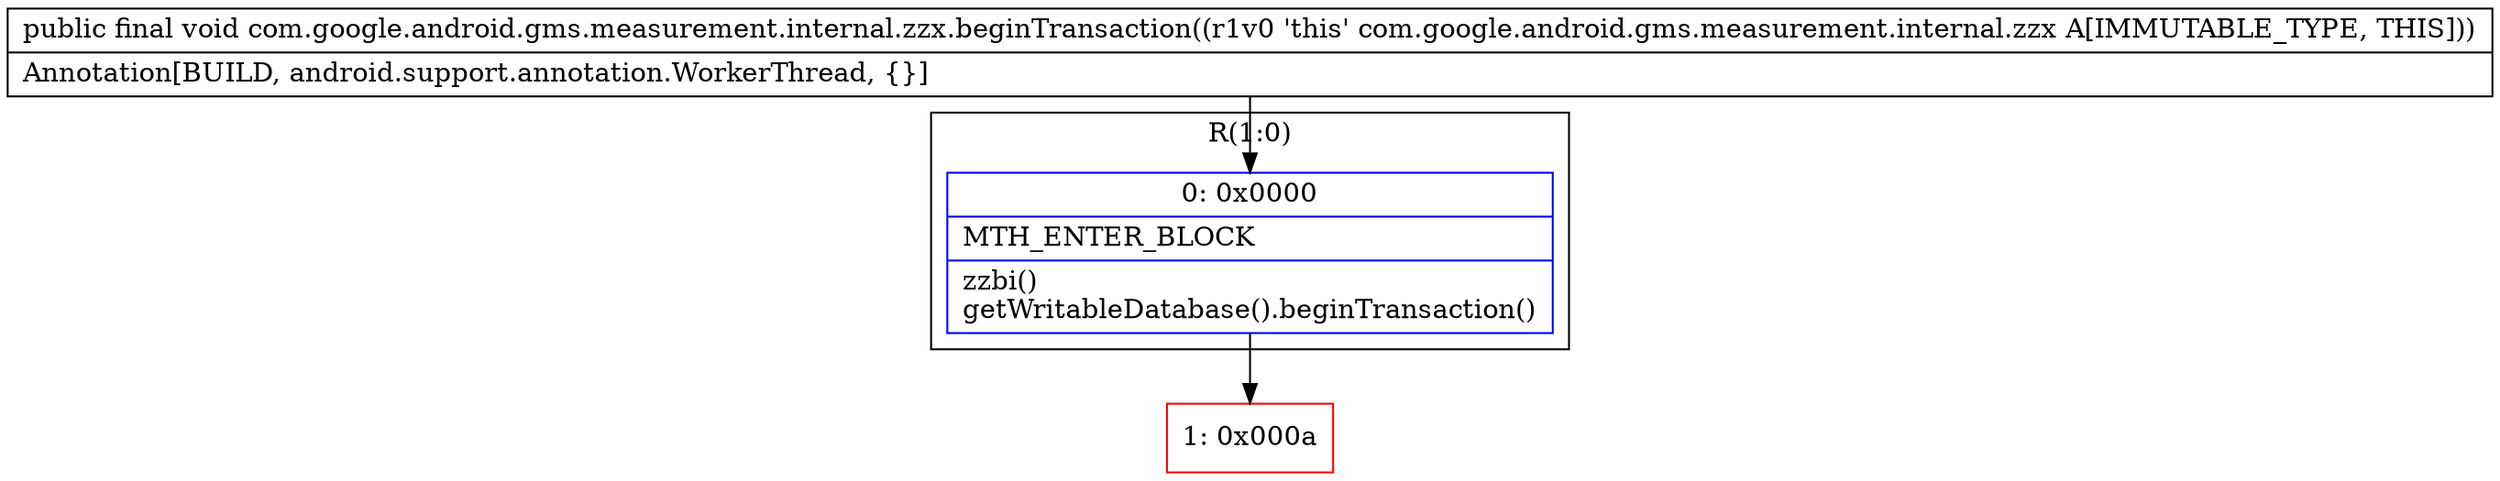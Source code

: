 digraph "CFG forcom.google.android.gms.measurement.internal.zzx.beginTransaction()V" {
subgraph cluster_Region_24073340 {
label = "R(1:0)";
node [shape=record,color=blue];
Node_0 [shape=record,label="{0\:\ 0x0000|MTH_ENTER_BLOCK\l|zzbi()\lgetWritableDatabase().beginTransaction()\l}"];
}
Node_1 [shape=record,color=red,label="{1\:\ 0x000a}"];
MethodNode[shape=record,label="{public final void com.google.android.gms.measurement.internal.zzx.beginTransaction((r1v0 'this' com.google.android.gms.measurement.internal.zzx A[IMMUTABLE_TYPE, THIS]))  | Annotation[BUILD, android.support.annotation.WorkerThread, \{\}]\l}"];
MethodNode -> Node_0;
Node_0 -> Node_1;
}

